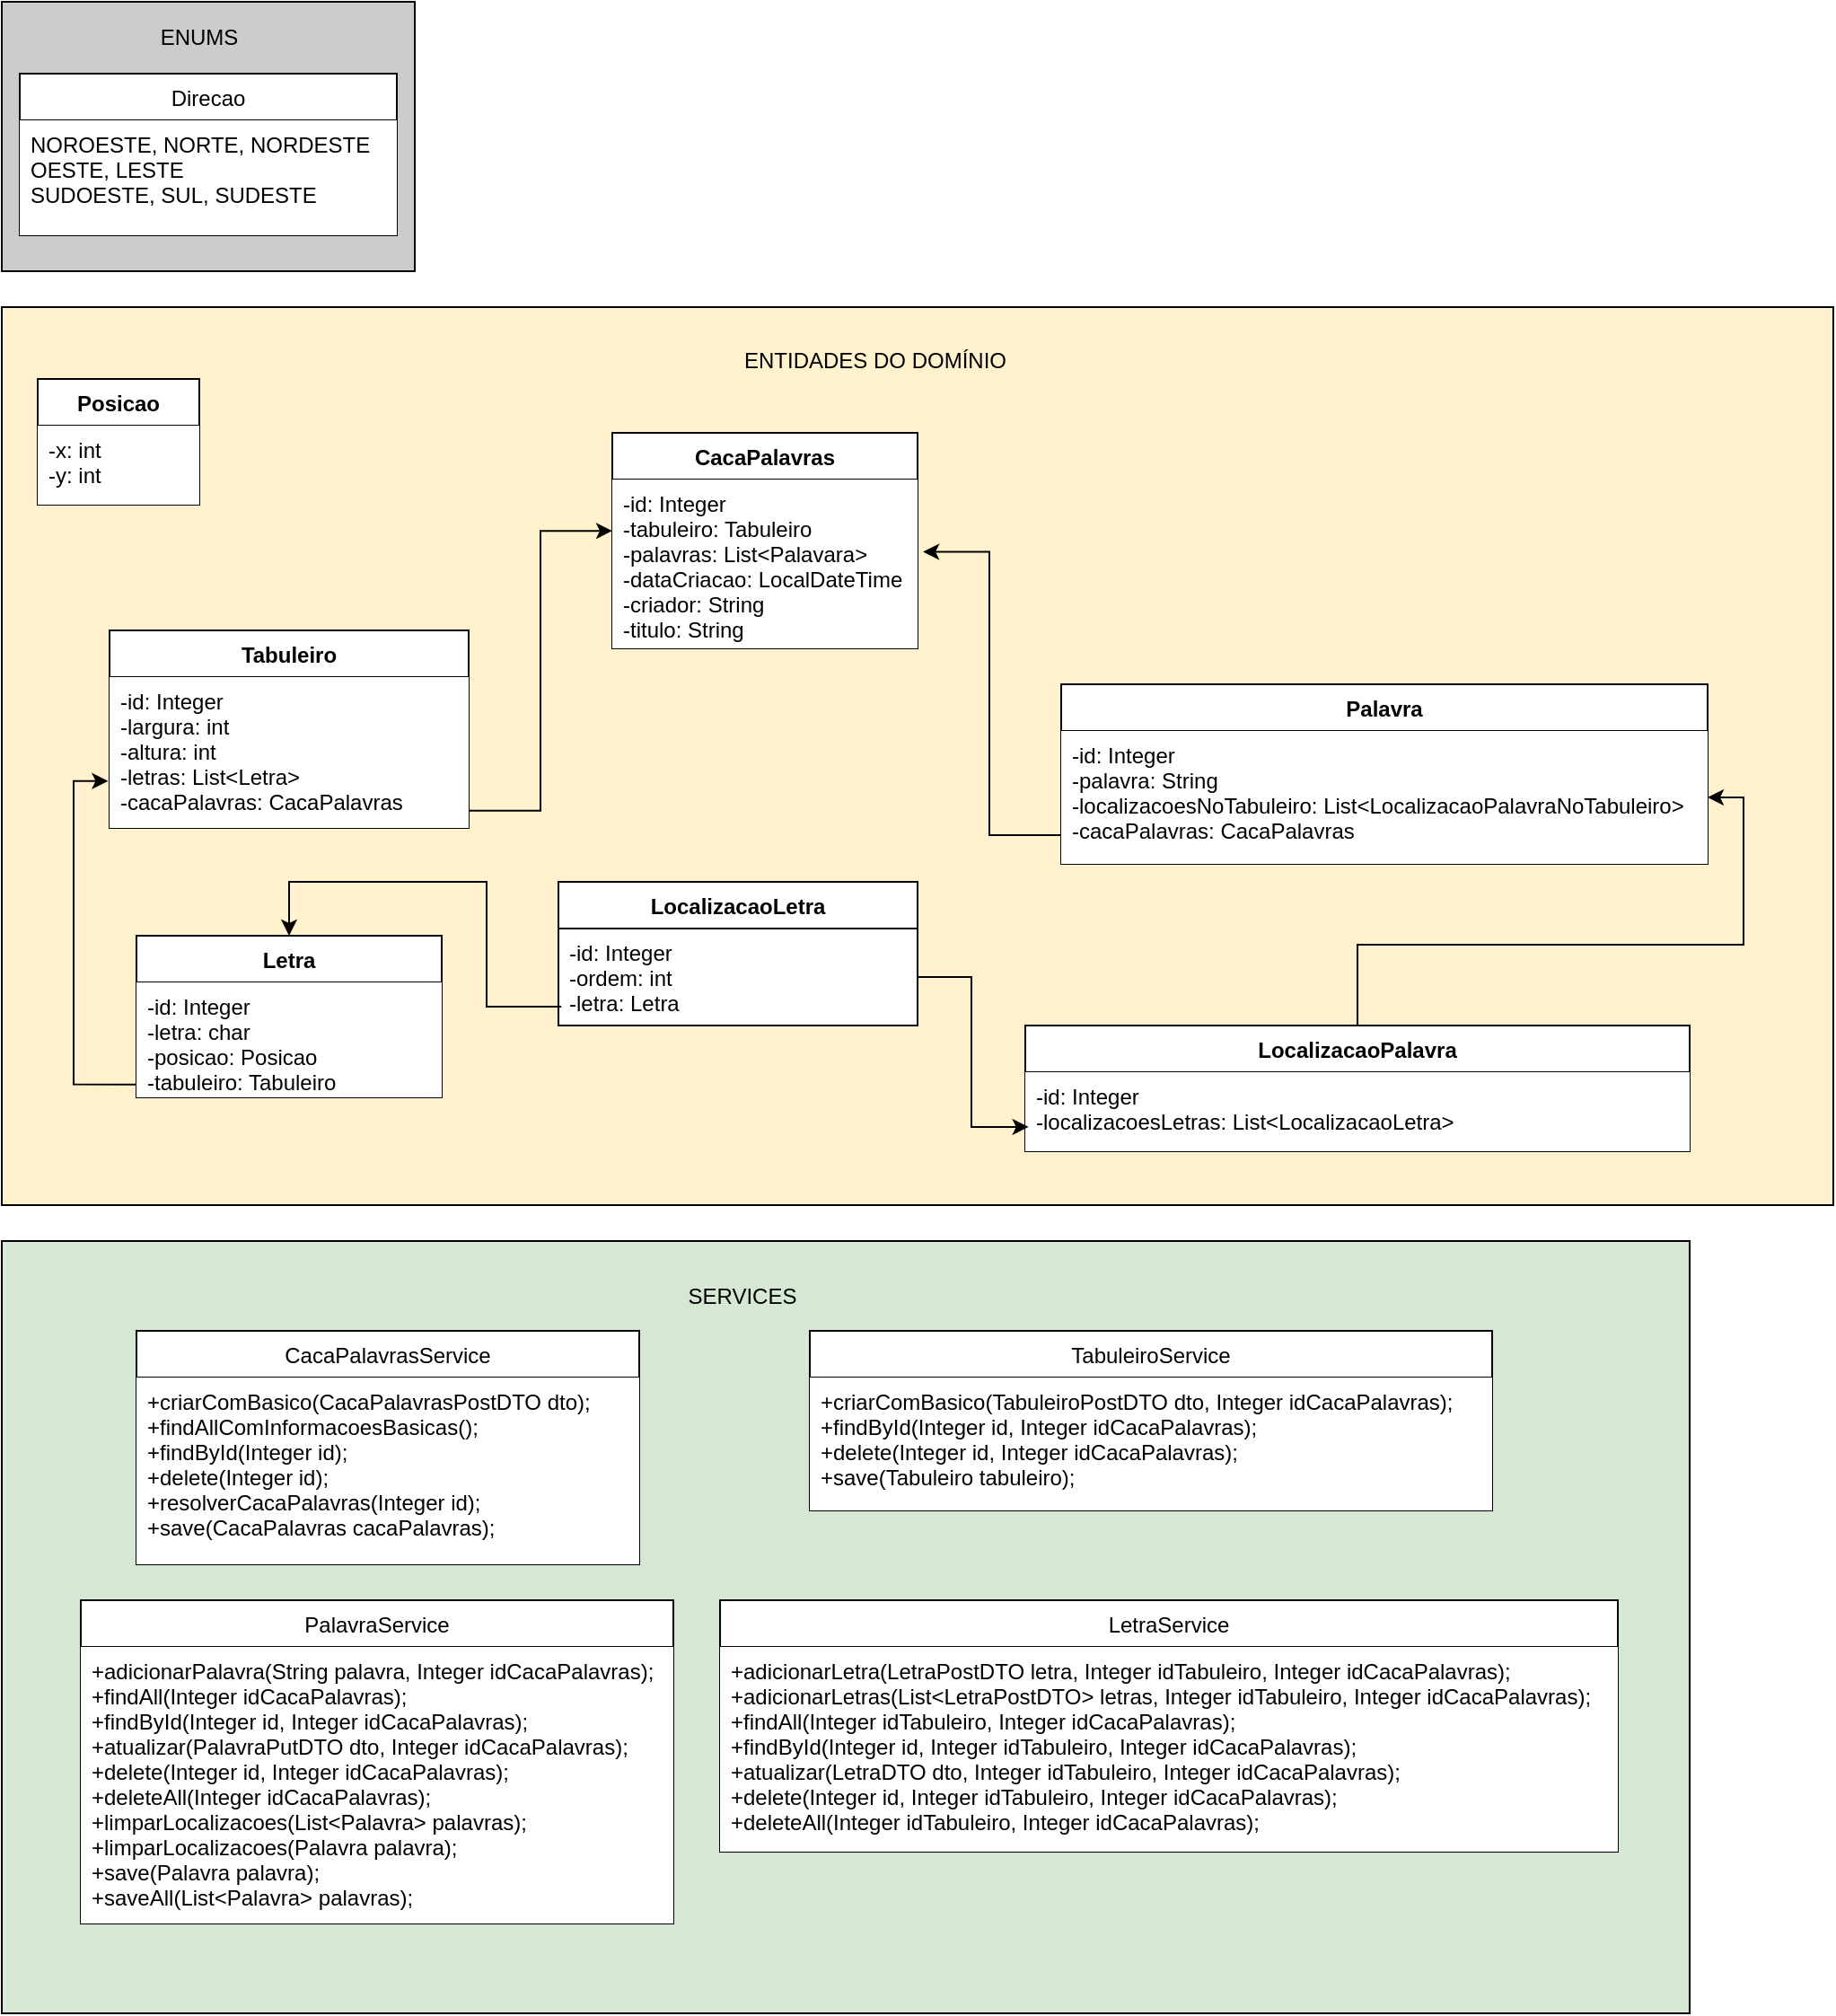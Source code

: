 <mxfile version="14.9.6" type="device"><diagram id="u1EcMTFQbT4V3_aP3Qew" name="Page-1"><mxGraphModel dx="1326" dy="816" grid="1" gridSize="10" guides="1" tooltips="1" connect="1" arrows="1" fold="1" page="1" pageScale="1" pageWidth="827" pageHeight="1169" math="0" shadow="0"><root><mxCell id="0"/><mxCell id="1" parent="0"/><mxCell id="IM72dWIWO-FAsDDxXvbX-28" value="" style="rounded=0;whiteSpace=wrap;html=1;fillColor=#D5E8D4;" parent="1" vertex="1"><mxGeometry x="40" y="820" width="940" height="430" as="geometry"/></mxCell><mxCell id="IM72dWIWO-FAsDDxXvbX-24" value="" style="rounded=0;whiteSpace=wrap;html=1;fillColor=#FFF2CC;" parent="1" vertex="1"><mxGeometry x="40" y="300" width="1020" height="500" as="geometry"/></mxCell><mxCell id="nkcUQBqj6a9hrPRHC_09-30" style="edgeStyle=orthogonalEdgeStyle;rounded=0;orthogonalLoop=1;jettySize=auto;html=1;entryX=-0.004;entryY=0.689;entryDx=0;entryDy=0;entryPerimeter=0;fillColor=#FFFFFF;exitX=0.005;exitY=0.888;exitDx=0;exitDy=0;exitPerimeter=0;" parent="1" source="KQiIPz32LGIHgp64T81v-2" target="nkcUQBqj6a9hrPRHC_09-14" edge="1"><mxGeometry relative="1" as="geometry"/></mxCell><mxCell id="KQiIPz32LGIHgp64T81v-1" value="Letra" style="swimlane;fontStyle=1;align=center;verticalAlign=top;childLayout=stackLayout;horizontal=1;startSize=26;horizontalStack=0;resizeParent=1;resizeParentMax=0;resizeLast=0;collapsible=1;marginBottom=0;fillColor=#FFFFFF;" parent="1" vertex="1"><mxGeometry x="115" y="650" width="170" height="90" as="geometry"><mxRectangle x="30" y="170" width="60" height="26" as="alternateBounds"/></mxGeometry></mxCell><mxCell id="KQiIPz32LGIHgp64T81v-2" value="-id: Integer&#10;-letra: char&#10;-posicao: Posicao&#10;-tabuleiro: Tabuleiro" style="text;strokeColor=none;fillColor=#FFFFFF;align=left;verticalAlign=top;spacingLeft=4;spacingRight=4;overflow=hidden;rotatable=0;points=[[0,0.5],[1,0.5]];portConstraint=eastwest;" parent="KQiIPz32LGIHgp64T81v-1" vertex="1"><mxGeometry y="26" width="170" height="64" as="geometry"/></mxCell><mxCell id="nkcUQBqj6a9hrPRHC_09-1" value="CacaPalavras" style="swimlane;fontStyle=1;align=center;verticalAlign=top;childLayout=stackLayout;horizontal=1;startSize=26;horizontalStack=0;resizeParent=1;resizeParentMax=0;resizeLast=0;collapsible=1;marginBottom=0;fillColor=#FFFFFF;" parent="1" vertex="1"><mxGeometry x="380" y="370" width="170" height="120" as="geometry"><mxRectangle x="380" y="370" width="60" height="26" as="alternateBounds"/></mxGeometry></mxCell><mxCell id="nkcUQBqj6a9hrPRHC_09-2" value="-id: Integer&#10;-tabuleiro: Tabuleiro&#10;-palavras: List&lt;Palavara&gt;&#10;-dataCriacao: LocalDateTime&#10;-criador: String&#10;-titulo: String" style="text;strokeColor=none;fillColor=#FFFFFF;align=left;verticalAlign=top;spacingLeft=4;spacingRight=4;overflow=hidden;rotatable=0;points=[[0,0.5],[1,0.5]];portConstraint=eastwest;" parent="nkcUQBqj6a9hrPRHC_09-1" vertex="1"><mxGeometry y="26" width="170" height="94" as="geometry"/></mxCell><mxCell id="nkcUQBqj6a9hrPRHC_09-3" value="LocalizacaoLetra" style="swimlane;fontStyle=1;align=center;verticalAlign=top;childLayout=stackLayout;horizontal=1;startSize=26;horizontalStack=0;resizeParent=1;resizeParentMax=0;resizeLast=0;collapsible=1;marginBottom=0;fillColor=#FFFFFF;" parent="1" vertex="1"><mxGeometry x="350" y="620" width="200" height="80" as="geometry"><mxRectangle x="30" y="170" width="60" height="26" as="alternateBounds"/></mxGeometry></mxCell><mxCell id="nkcUQBqj6a9hrPRHC_09-4" value="-id: Integer&#10;-ordem: int&#10;-letra: Letra" style="text;strokeColor=#000000;fillColor=#FFFFFF;align=left;verticalAlign=top;spacingLeft=4;spacingRight=4;overflow=hidden;rotatable=0;points=[[0,0.5],[1,0.5]];portConstraint=eastwest;" parent="nkcUQBqj6a9hrPRHC_09-3" vertex="1"><mxGeometry y="26" width="200" height="54" as="geometry"/></mxCell><mxCell id="nkcUQBqj6a9hrPRHC_09-28" style="edgeStyle=orthogonalEdgeStyle;rounded=0;orthogonalLoop=1;jettySize=auto;html=1;entryX=1;entryY=0.5;entryDx=0;entryDy=0;fillColor=#FFFFFF;" parent="1" source="nkcUQBqj6a9hrPRHC_09-5" target="nkcUQBqj6a9hrPRHC_09-8" edge="1"><mxGeometry relative="1" as="geometry"/></mxCell><mxCell id="nkcUQBqj6a9hrPRHC_09-5" value="LocalizacaoPalavra" style="swimlane;fontStyle=1;align=center;verticalAlign=top;childLayout=stackLayout;horizontal=1;startSize=26;horizontalStack=0;resizeParent=1;resizeParentMax=0;resizeLast=0;collapsible=1;marginBottom=0;fillColor=#FFFFFF;" parent="1" vertex="1"><mxGeometry x="610" y="700" width="370" height="70" as="geometry"><mxRectangle x="30" y="170" width="60" height="26" as="alternateBounds"/></mxGeometry></mxCell><mxCell id="nkcUQBqj6a9hrPRHC_09-6" value="-id: Integer&#10;-localizacoesLetras: List&lt;LocalizacaoLetra&gt;" style="text;strokeColor=none;fillColor=#FFFFFF;align=left;verticalAlign=top;spacingLeft=4;spacingRight=4;overflow=hidden;rotatable=0;points=[[0,0.5],[1,0.5]];portConstraint=eastwest;" parent="nkcUQBqj6a9hrPRHC_09-5" vertex="1"><mxGeometry y="26" width="370" height="44" as="geometry"/></mxCell><mxCell id="nkcUQBqj6a9hrPRHC_09-32" style="edgeStyle=orthogonalEdgeStyle;rounded=0;orthogonalLoop=1;jettySize=auto;html=1;entryX=1.018;entryY=0.428;entryDx=0;entryDy=0;entryPerimeter=0;fillColor=#FFFFFF;exitX=0.003;exitY=0.784;exitDx=0;exitDy=0;exitPerimeter=0;" parent="1" source="nkcUQBqj6a9hrPRHC_09-8" target="nkcUQBqj6a9hrPRHC_09-2" edge="1"><mxGeometry relative="1" as="geometry"/></mxCell><mxCell id="nkcUQBqj6a9hrPRHC_09-7" value="Palavra" style="swimlane;fontStyle=1;align=center;verticalAlign=top;childLayout=stackLayout;horizontal=1;startSize=26;horizontalStack=0;resizeParent=1;resizeParentMax=0;resizeLast=0;collapsible=1;marginBottom=0;fillColor=#FFFFFF;" parent="1" vertex="1"><mxGeometry x="630" y="510" width="360" height="100" as="geometry"><mxRectangle x="30" y="170" width="60" height="26" as="alternateBounds"/></mxGeometry></mxCell><mxCell id="nkcUQBqj6a9hrPRHC_09-8" value="-id: Integer&#10;-palavra: String&#10;-localizacoesNoTabuleiro: List&lt;LocalizacaoPalavraNoTabuleiro&gt;&#10;-cacaPalavras: CacaPalavras" style="text;strokeColor=none;fillColor=#FFFFFF;align=left;verticalAlign=top;spacingLeft=4;spacingRight=4;overflow=hidden;rotatable=0;points=[[0,0.5],[1,0.5]];portConstraint=eastwest;" parent="nkcUQBqj6a9hrPRHC_09-7" vertex="1"><mxGeometry y="26" width="360" height="74" as="geometry"/></mxCell><mxCell id="nkcUQBqj6a9hrPRHC_09-31" style="edgeStyle=orthogonalEdgeStyle;rounded=0;orthogonalLoop=1;jettySize=auto;html=1;entryX=0;entryY=0.304;entryDx=0;entryDy=0;fillColor=#FFFFFF;entryPerimeter=0;exitX=0.996;exitY=0.886;exitDx=0;exitDy=0;exitPerimeter=0;" parent="1" source="nkcUQBqj6a9hrPRHC_09-14" target="nkcUQBqj6a9hrPRHC_09-2" edge="1"><mxGeometry relative="1" as="geometry"/></mxCell><mxCell id="nkcUQBqj6a9hrPRHC_09-13" value="Tabuleiro" style="swimlane;fontStyle=1;align=center;verticalAlign=top;childLayout=stackLayout;horizontal=1;startSize=26;horizontalStack=0;resizeParent=1;resizeParentMax=0;resizeLast=0;collapsible=1;marginBottom=0;fillColor=#FFFFFF;" parent="1" vertex="1"><mxGeometry x="100" y="480" width="200" height="110" as="geometry"><mxRectangle x="30" y="170" width="60" height="26" as="alternateBounds"/></mxGeometry></mxCell><mxCell id="nkcUQBqj6a9hrPRHC_09-14" value="-id: Integer&#10;-largura: int&#10;-altura: int&#10;-letras: List&lt;Letra&gt;&#10;-cacaPalavras: CacaPalavras&#10;" style="text;strokeColor=none;fillColor=#FFFFFF;align=left;verticalAlign=top;spacingLeft=4;spacingRight=4;overflow=hidden;rotatable=0;points=[[0,0.5],[1,0.5]];portConstraint=eastwest;" parent="nkcUQBqj6a9hrPRHC_09-13" vertex="1"><mxGeometry y="26" width="200" height="84" as="geometry"/></mxCell><mxCell id="nkcUQBqj6a9hrPRHC_09-24" style="edgeStyle=orthogonalEdgeStyle;rounded=0;orthogonalLoop=1;jettySize=auto;html=1;entryX=0.005;entryY=0.693;entryDx=0;entryDy=0;fillColor=#FFFFFF;entryPerimeter=0;" parent="1" source="nkcUQBqj6a9hrPRHC_09-4" target="nkcUQBqj6a9hrPRHC_09-6" edge="1"><mxGeometry relative="1" as="geometry"/></mxCell><mxCell id="IM72dWIWO-FAsDDxXvbX-3" value="CacaPalavrasService" style="swimlane;fontStyle=0;childLayout=stackLayout;horizontal=1;startSize=26;fillColor=#FFFFFF;horizontalStack=0;resizeParent=1;resizeParentMax=0;resizeLast=0;collapsible=1;marginBottom=0;" parent="1" vertex="1"><mxGeometry x="115" y="870" width="280" height="130" as="geometry"/></mxCell><mxCell id="IM72dWIWO-FAsDDxXvbX-4" value="+criarComBasico(CacaPalavrasPostDTO dto);&#10;+findAllComInformacoesBasicas();&#10;+findById(Integer id);&#10;+delete(Integer id);&#10;+resolverCacaPalavras(Integer id);&#10;+save(CacaPalavras cacaPalavras);&#10;" style="text;strokeColor=none;fillColor=#FFFFFF;align=left;verticalAlign=top;spacingLeft=4;spacingRight=4;overflow=hidden;rotatable=0;points=[[0,0.5],[1,0.5]];portConstraint=eastwest;" parent="IM72dWIWO-FAsDDxXvbX-3" vertex="1"><mxGeometry y="26" width="280" height="104" as="geometry"/></mxCell><mxCell id="IM72dWIWO-FAsDDxXvbX-21" value="" style="rounded=0;whiteSpace=wrap;html=1;fillColor=#CCCCCC;" parent="1" vertex="1"><mxGeometry x="40" y="130" width="230" height="150" as="geometry"/></mxCell><mxCell id="IM72dWIWO-FAsDDxXvbX-22" value="ENUMS" style="text;html=1;strokeColor=none;fillColor=none;align=center;verticalAlign=middle;whiteSpace=wrap;rounded=0;" parent="1" vertex="1"><mxGeometry x="130" y="140" width="40" height="20" as="geometry"/></mxCell><mxCell id="-nPHM1s0yRDbdIqJbonJ-1" value="Direcao" style="swimlane;fontStyle=0;childLayout=stackLayout;horizontal=1;startSize=26;fillColor=#FFFFFF;horizontalStack=0;resizeParent=1;resizeParentMax=0;resizeLast=0;collapsible=1;marginBottom=0;" parent="1" vertex="1"><mxGeometry x="50" y="170" width="210" height="90" as="geometry"/></mxCell><mxCell id="-nPHM1s0yRDbdIqJbonJ-2" value="NOROESTE, NORTE, NORDESTE&#10;OESTE, LESTE&#10;SUDOESTE, SUL, SUDESTE" style="text;strokeColor=none;fillColor=#FFFFFF;align=left;verticalAlign=top;spacingLeft=4;spacingRight=4;overflow=hidden;rotatable=0;points=[[0,0.5],[1,0.5]];portConstraint=eastwest;" parent="-nPHM1s0yRDbdIqJbonJ-1" vertex="1"><mxGeometry y="26" width="210" height="64" as="geometry"/></mxCell><mxCell id="nkcUQBqj6a9hrPRHC_09-10" value="Posicao" style="swimlane;fontStyle=1;align=center;verticalAlign=top;childLayout=stackLayout;horizontal=1;startSize=26;horizontalStack=0;resizeParent=1;resizeParentMax=0;resizeLast=0;collapsible=1;marginBottom=0;" parent="1" vertex="1"><mxGeometry x="60" y="340" width="90" height="70" as="geometry"><mxRectangle x="30" y="170" width="60" height="26" as="alternateBounds"/></mxGeometry></mxCell><mxCell id="nkcUQBqj6a9hrPRHC_09-11" value="-x: int&#10;-y: int" style="text;strokeColor=none;fillColor=#FFFFFF;align=left;verticalAlign=top;spacingLeft=4;spacingRight=4;overflow=hidden;rotatable=0;points=[[0,0.5],[1,0.5]];portConstraint=eastwest;" parent="nkcUQBqj6a9hrPRHC_09-10" vertex="1"><mxGeometry y="26" width="90" height="44" as="geometry"/></mxCell><mxCell id="IM72dWIWO-FAsDDxXvbX-27" value="ENTIDADES DO DOMÍNIO" style="text;html=1;strokeColor=none;fillColor=none;align=center;verticalAlign=middle;whiteSpace=wrap;rounded=0;" parent="1" vertex="1"><mxGeometry x="423" y="320" width="207" height="20" as="geometry"/></mxCell><mxCell id="IM72dWIWO-FAsDDxXvbX-29" value="SERVICES" style="text;html=1;strokeColor=none;fillColor=none;align=center;verticalAlign=middle;whiteSpace=wrap;rounded=0;" parent="1" vertex="1"><mxGeometry x="415" y="841" width="75" height="20" as="geometry"/></mxCell><mxCell id="XCyswJATkYVNGuCuiXk4-3" style="edgeStyle=orthogonalEdgeStyle;rounded=0;orthogonalLoop=1;jettySize=auto;html=1;entryX=0.5;entryY=0;entryDx=0;entryDy=0;fillColor=#FFFFFF;exitX=0.008;exitY=0.806;exitDx=0;exitDy=0;exitPerimeter=0;" parent="1" source="nkcUQBqj6a9hrPRHC_09-4" target="KQiIPz32LGIHgp64T81v-1" edge="1"><mxGeometry relative="1" as="geometry"><mxPoint x="207" y="743" as="sourcePoint"/><mxPoint x="109.2" y="573.876" as="targetPoint"/><Array as="points"><mxPoint x="310" y="690"/><mxPoint x="310" y="620"/><mxPoint x="200" y="620"/></Array></mxGeometry></mxCell><mxCell id="XCyswJATkYVNGuCuiXk4-4" value="TabuleiroService" style="swimlane;fontStyle=0;childLayout=stackLayout;horizontal=1;startSize=26;fillColor=#FFFFFF;horizontalStack=0;resizeParent=1;resizeParentMax=0;resizeLast=0;collapsible=1;marginBottom=0;" parent="1" vertex="1"><mxGeometry x="490" y="870" width="380" height="100" as="geometry"/></mxCell><mxCell id="XCyswJATkYVNGuCuiXk4-5" value="+criarComBasico(TabuleiroPostDTO dto, Integer idCacaPalavras);&#10;+findById(Integer id, Integer idCacaPalavras);&#10;+delete(Integer id, Integer idCacaPalavras);&#10;+save(Tabuleiro tabuleiro);" style="text;strokeColor=none;fillColor=#FFFFFF;align=left;verticalAlign=top;spacingLeft=4;spacingRight=4;overflow=hidden;rotatable=0;points=[[0,0.5],[1,0.5]];portConstraint=eastwest;" parent="XCyswJATkYVNGuCuiXk4-4" vertex="1"><mxGeometry y="26" width="380" height="74" as="geometry"/></mxCell><mxCell id="XCyswJATkYVNGuCuiXk4-6" value="PalavraService" style="swimlane;fontStyle=0;childLayout=stackLayout;horizontal=1;startSize=26;fillColor=#FFFFFF;horizontalStack=0;resizeParent=1;resizeParentMax=0;resizeLast=0;collapsible=1;marginBottom=0;" parent="1" vertex="1"><mxGeometry x="84" y="1020" width="330" height="180" as="geometry"/></mxCell><mxCell id="XCyswJATkYVNGuCuiXk4-7" value="+adicionarPalavra(String palavra, Integer idCacaPalavras);&#10;+findAll(Integer idCacaPalavras);&#10;+findById(Integer id, Integer idCacaPalavras);&#10;+atualizar(PalavraPutDTO dto, Integer idCacaPalavras);&#10;+delete(Integer id, Integer idCacaPalavras);&#10;+deleteAll(Integer idCacaPalavras);&#10;+limparLocalizacoes(List&lt;Palavra&gt; palavras);&#10;+limparLocalizacoes(Palavra palavra);&#10;+save(Palavra palavra);&#10;+saveAll(List&lt;Palavra&gt; palavras);" style="text;strokeColor=none;fillColor=#FFFFFF;align=left;verticalAlign=top;spacingLeft=4;spacingRight=4;overflow=hidden;rotatable=0;points=[[0,0.5],[1,0.5]];portConstraint=eastwest;" parent="XCyswJATkYVNGuCuiXk4-6" vertex="1"><mxGeometry y="26" width="330" height="154" as="geometry"/></mxCell><mxCell id="XCyswJATkYVNGuCuiXk4-8" value="LetraService" style="swimlane;fontStyle=0;childLayout=stackLayout;horizontal=1;startSize=26;fillColor=#FFFFFF;horizontalStack=0;resizeParent=1;resizeParentMax=0;resizeLast=0;collapsible=1;marginBottom=0;" parent="1" vertex="1"><mxGeometry x="440" y="1020" width="500" height="140" as="geometry"/></mxCell><mxCell id="XCyswJATkYVNGuCuiXk4-9" value="+adicionarLetra(LetraPostDTO letra, Integer idTabuleiro, Integer idCacaPalavras);&#10;+adicionarLetras(List&lt;LetraPostDTO&gt; letras, Integer idTabuleiro, Integer idCacaPalavras);&#10;+findAll(Integer idTabuleiro, Integer idCacaPalavras);&#10;+findById(Integer id, Integer idTabuleiro, Integer idCacaPalavras);&#10;+atualizar(LetraDTO dto, Integer idTabuleiro, Integer idCacaPalavras);&#10;+delete(Integer id, Integer idTabuleiro, Integer idCacaPalavras);&#10;+deleteAll(Integer idTabuleiro, Integer idCacaPalavras);" style="text;strokeColor=none;fillColor=#FFFFFF;align=left;verticalAlign=top;spacingLeft=4;spacingRight=4;overflow=hidden;rotatable=0;points=[[0,0.5],[1,0.5]];portConstraint=eastwest;" parent="XCyswJATkYVNGuCuiXk4-8" vertex="1"><mxGeometry y="26" width="500" height="114" as="geometry"/></mxCell></root></mxGraphModel></diagram></mxfile>